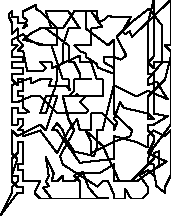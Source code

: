 unitsize(0.001cm);
// 79226.3
draw((200,400)--(200,500));
draw((200,500)--(300,600));
draw((300,600)--(300,700));
draw((300,700)--(200,700));
draw((200,700)--(300,1000));
draw((300,1000)--(200,1100));
draw((200,1100)--(200,1200));
draw((200,1200)--(200,1300));
draw((200,1300)--(200,1400));
draw((200,1400)--(200,1500));
draw((200,1500)--(300,1400));
draw((300,1400)--(500,1500));
draw((500,1500)--(700,1600));
draw((700,1600)--(800,1500));
draw((800,1500)--(900,1800));
draw((900,1800)--(1000,2100));
draw((1000,2100)--(800,2100));
draw((800,2100)--(700,1800));
draw((700,1800)--(800,1800));
draw((800,1800)--(900,2100));
draw((900,2100)--(950,2220));
draw((950,2220)--(1000,2400));
draw((1000,2400)--(1000,2600));
draw((1000,2600)--(1100,2700));
draw((1100,2700)--(1100,3000));
draw((1100,3000)--(1200,3300));
draw((1200,3300)--(1300,3300));
draw((1300,3300)--(1400,3300));
draw((1400,3300)--(1200,3600));
draw((1200,3600)--(1100,3600));
draw((1100,3600)--(1000,3600));
draw((1000,3600)--(900,3600));
draw((900,3600)--(800,3600));
draw((800,3600)--(900,3300));
draw((900,3300)--(700,3300));
draw((700,3300)--(520,3200));
draw((520,3200)--(400,3100));
draw((400,3100)--(800,3000));
draw((800,3000)--(1000,3000));
draw((1000,3000)--(1000,3300));
draw((1000,3300)--(700,3600));
draw((700,3600)--(620,3650));
draw((620,3650)--(620,3709));
draw((620,3709)--(400,3600));
draw((400,3600)--(400,3500));
draw((400,3500)--(469,3450));
draw((469,3450)--(400,3300));
draw((400,3300)--(469,3350));
draw((469,3350)--(400,3400));
draw((400,3400)--(300,3400));
draw((300,3400)--(300,3500));
draw((300,3500)--(200,3500));
draw((200,3500)--(200,3600));
draw((200,3600)--(150,3550));
draw((150,3550)--(150,3500));
draw((150,3500)--(200,3400));
draw((200,3400)--(200,3300));
draw((200,3300)--(200,3200));
draw((200,3200)--(300,3300));
draw((300,3300)--(300,3200));
draw((300,3200)--(300,3100));
draw((300,3100)--(400,3000));
draw((400,3000)--(300,2900));
draw((300,2900)--(400,2900));
draw((400,2900)--(469,2550));
draw((469,2550)--(750,2550));
draw((750,2550)--(800,2600));
draw((800,2600)--(700,2700));
draw((700,2700)--(800,2700));
draw((800,2700)--(900,2700));
draw((900,2700)--(910,2600));
draw((910,2600)--(1400,2820));
draw((1400,2820)--(1400,2700));
draw((1400,2700)--(1500,2700));
draw((1500,2700)--(1600,2700));
draw((1600,2700)--(1700,2400));
draw((1700,2400)--(1800,2400));
draw((1800,2400)--(1800,2100));
draw((1800,2100)--(1700,2100));
draw((1700,2100)--(1600,2100));
draw((1600,2100)--(1100,2100));
draw((1100,2100)--(1200,1700));
draw((1200,1700)--(1300,1500));
draw((1300,1500)--(1050,1050));
draw((1050,1050)--(1100,900));
draw((1100,900)--(1710,510));
draw((1710,510)--(1800,600));
draw((1800,600)--(1900,600));
draw((1900,600)--(2000,370));
draw((2000,370)--(2000,300));
draw((2000,300)--(2100,300));
draw((2100,300)--(2200,300));
draw((2200,300)--(2200,469));
draw((2200,469)--(2300,300));
draw((2300,300)--(2400,300));
draw((2400,300)--(2500,300));
draw((2500,300)--(2600,400));
draw((2600,400)--(2600,500));
draw((2600,500)--(2450,710));
draw((2450,710)--(2600,800));
draw((2600,800)--(2700,700));
draw((2700,700)--(2700,900));
draw((2700,900)--(2600,900));
draw((2600,900)--(2600,1000));
draw((2600,1000)--(2700,1200));
draw((2700,1200)--(3000,1600));
draw((3000,1600)--(3000,1700));
draw((3000,1700)--(3000,1800));
draw((3000,1800)--(3000,1900));
draw((3000,1900)--(3000,2000));
draw((3000,2000)--(3000,2100));
draw((3000,2100)--(3000,2200));
draw((3000,2200)--(3000,2300));
draw((3000,2300)--(3000,2500));
draw((3000,2500)--(3000,2600));
draw((3000,2600)--(3000,2700));
draw((3000,2700)--(2700,2700));
draw((2700,2700)--(2700,2600));
draw((2700,2600)--(2600,2700));
draw((2600,2700)--(2700,2800));
draw((2700,2800)--(2700,2900));
draw((2700,2900)--(2700,3000));
draw((2700,3000)--(2700,3100));
draw((2700,3100)--(2700,3200));
draw((2700,3200)--(2700,3300));
draw((2700,3300)--(2700,3400));
draw((2700,3400)--(2700,3500));
draw((2700,3500)--(2700,3600));
draw((2700,3600)--(2700,3700));
draw((2700,3700)--(2700,3800));
draw((2700,3800)--(2600,3400));
draw((2600,3400)--(2600,3100));
draw((2600,3100)--(2600,3000));
draw((2600,3000)--(2600,2900));
draw((2600,2900)--(2600,2800));
draw((2600,2800)--(2600,2600));
draw((2600,2600)--(2600,2500));
draw((2600,2500)--(2700,2500));
draw((2700,2500)--(2700,2300));
draw((2700,2300)--(2700,2200));
draw((2700,2200)--(2700,2100));
draw((2700,2100)--(2700,2000));
draw((2700,2000)--(2700,1900));
draw((2700,1900)--(2700,1800));
draw((2700,1800)--(2950,1750));
draw((2950,1750)--(2700,1600));
draw((2700,1600)--(2600,1600));
draw((2600,1600)--(2600,1500));
draw((2600,1500)--(2700,1400));
draw((2700,1400)--(2700,1300));
draw((2700,1300)--(2600,1100));
draw((2600,1100)--(2930,950));
draw((2930,950)--(2550,710));
draw((2550,710)--(2400,600));
draw((2400,600)--(2200,600));
draw((2200,600)--(2100,600));
draw((2100,600)--(1800,1230));
draw((1800,1230)--(1500,1500));
draw((1500,1500)--(1600,1300));
draw((1600,1300)--(1600,1100));
draw((1600,1100)--(2000,1300));
draw((2000,1300)--(2290,1400));
draw((2290,1400)--(2320,1500));
draw((2320,1500)--(2000,1800));
draw((2000,1800)--(2000,1900));
draw((2000,1900)--(2000,2000));
draw((2000,2000)--(2000,2100));
draw((2000,2100)--(2000,2200));
draw((2000,2200)--(2000,2400));
draw((2000,2400)--(2000,2700));
draw((2000,2700)--(2000,2900));
draw((2000,2900)--(2000,3000));
draw((2000,3000)--(2000,3100));
draw((2000,3100)--(1900,3000));
draw((1900,3000)--(1500,3300));
draw((1500,3300)--(1500,3600));
draw((1500,3600)--(1700,3600));
draw((1700,3600)--(1720,3409));
draw((1720,3409)--(1829,3450));
draw((1829,3450)--(1900,3520));
draw((1900,3520)--(2000,3500));
draw((2000,3500)--(2300,3500));
draw((2300,3500)--(2150,3250));
draw((2150,3250)--(2200,3200));
draw((2200,3200)--(2280,3250));
draw((2280,3250)--(2320,3150));
draw((2320,3150)--(3000,3800));
draw((3000,3800)--(3000,3700));
draw((3000,3700)--(3000,3600));
draw((3000,3600)--(3000,3500));
draw((3000,3500)--(3000,3400));
draw((3000,3400)--(3000,3300));
draw((3000,3300)--(3000,3200));
draw((3000,3200)--(3000,3100));
draw((3000,3100)--(3000,3000));
draw((3000,3000)--(2900,3000));
draw((2900,3000)--(3000,2900));
draw((3000,2900)--(3000,2800));
draw((3000,2800)--(2900,2400));
draw((2900,2400)--(2600,2100));
draw((2600,2100)--(2600,2000));
draw((2600,2000)--(2600,1900));
draw((2600,1900)--(2600,1700));
draw((2600,1700)--(2700,1700));
draw((2700,1700)--(2600,1800));
draw((2600,1800)--(2170,1900));
draw((2170,1900)--(2110,2000));
draw((2110,2000)--(2000,1700));
draw((2000,1700)--(2060,1650));
draw((2060,1650)--(2000,1500));
draw((2000,1500)--(2000,1600));
draw((2000,1600)--(1800,1800));
draw((1800,1800)--(1700,1800));
draw((1700,1800)--(1600,1800));
draw((1600,1800)--(1600,1500));
draw((1600,1500)--(1400,1500));
draw((1400,1500)--(1350,1700));
draw((1350,1700)--(1200,1500));
draw((1200,1500)--(1000,1100));
draw((1000,1100)--(700,1500));
draw((700,1500)--(400,1400));
draw((400,1400)--(400,1500));
draw((400,1500)--(300,1500));
draw((300,1500)--(400,1600));
draw((400,1600)--(400,1700));
draw((400,1700)--(300,1700));
draw((300,1700)--(300,1600));
draw((300,1600)--(200,1600));
draw((200,1600)--(200,1700));
draw((200,1700)--(200,1800));
draw((200,1800)--(200,1900));
draw((200,1900)--(300,1900));
draw((300,1900)--(300,1800));
draw((300,1800)--(400,1800));
draw((400,1800)--(500,1829));
draw((500,1829)--(400,1900));
draw((400,1900)--(400,2000));
draw((400,2000)--(400,2100));
draw((400,2100)--(300,2100));
draw((300,2100)--(300,2200));
draw((300,2200)--(400,2200));
draw((400,2200)--(400,2300));
draw((400,2300)--(400,2400));
draw((400,2400)--(300,2400));
draw((300,2400)--(300,2300));
draw((300,2300)--(200,2400));
draw((200,2400)--(200,2500));
draw((200,2500)--(300,2500));
draw((300,2500)--(400,2500));
draw((400,2500)--(400,2600));
draw((400,2600)--(300,2600));
draw((300,2600)--(200,2600));
draw((200,2600)--(200,2700));
draw((200,2700)--(300,2700));
draw((300,2700)--(400,2700));
draw((400,2700)--(400,2800));
draw((400,2800)--(300,2800));
draw((300,2800)--(200,2800));
draw((200,2800)--(200,2900));
draw((200,2900)--(300,3000));
draw((300,3000)--(200,3000));
draw((200,3000)--(200,3100));
draw((200,3100)--(400,3200));
draw((400,3200)--(500,3100));
draw((500,3100)--(700,3000));
draw((700,3000)--(900,3000));
draw((900,3000)--(1000,2700));
draw((1000,2700)--(1100,2400));
draw((1100,2400)--(1200,2400));
draw((1200,2400)--(1220,2210));
draw((1220,2210)--(1170,2280));
draw((1170,2280)--(850,2280));
draw((850,2280)--(900,2400));
draw((900,2400)--(800,2400));
draw((800,2400)--(700,2400));
draw((700,2400)--(540,2330));
draw((540,2330)--(540,2430));
draw((540,2430)--(200,2300));
draw((200,2300)--(200,2200));
draw((200,2200)--(200,2100));
draw((200,2100)--(200,2000));
draw((200,2000)--(300,2000));
draw((300,2000)--(530,2100));
draw((530,2100)--(700,2100));
draw((700,2100)--(1000,1800));
draw((1000,1800)--(1100,1800));
draw((1100,1800)--(1200,1800));
draw((1200,1800)--(1300,1800));
draw((1300,1800)--(1400,1800));
draw((1400,1800)--(1500,1800));
draw((1500,1800)--(1550,1850));
draw((1550,1850)--(1500,1900));
draw((1500,1900)--(1400,2000));
draw((1400,2000)--(1500,2100));
draw((1500,2100)--(1400,2100));
draw((1400,2100)--(1350,2140));
draw((1350,2140)--(1300,2100));
draw((1300,2100)--(1200,2100));
draw((1200,2100)--(1300,2200));
draw((1300,2200)--(1300,2400));
draw((1300,2400)--(1500,2400));
draw((1500,2400)--(1600,2400));
draw((1600,2400)--(1400,2400));
draw((1400,2400)--(1400,2500));
draw((1400,2500)--(1300,2700));
draw((1300,2700)--(1200,2700));
draw((1200,2700)--(1200,3000));
draw((1200,3000)--(800,3300));
draw((800,3300)--(1100,3300));
draw((1100,3300)--(1300,3600));
draw((1300,3600)--(1400,3600));
draw((1400,3600)--(1600,3600));
draw((1600,3600)--(1790,3330));
draw((1790,3330)--(1600,3300));
draw((1600,3300)--(1600,3000));
draw((1600,3000)--(1500,3000));
draw((1500,3000)--(1400,3000));
draw((1400,3000)--(1300,3000));
draw((1300,3000)--(1400,2900));
draw((1400,2900)--(1500,2860));
draw((1500,2860)--(1500,2800));
draw((1500,2800)--(1690,2680));
draw((1690,2680)--(1720,2610));
draw((1720,2610)--(1790,2580));
draw((1790,2580)--(2000,2500));
draw((2000,2500)--(2000,2600));
draw((2000,2600)--(1829,2700));
draw((1829,2700)--(1829,2800));
draw((1829,2800)--(2000,2800));
draw((2000,2800)--(2120,2750));
draw((2120,2750)--(2220,2820));
draw((2220,2820)--(2050,3150));
draw((2050,3150)--(2100,3200));
draw((2100,3200)--(2300,3400));
draw((2300,3400)--(2620,3650));
draw((2620,3650)--(2850,3350));
draw((2850,3350)--(2850,2700));
draw((2850,2700)--(2600,2400));
draw((2600,2400)--(2600,2300));
draw((2600,2300)--(2760,2360));
draw((2760,2360)--(2850,2200));
draw((2850,2200)--(2950,2050));
draw((2950,2050)--(2600,2200));
draw((2600,2200)--(2400,2100));
draw((2400,2100)--(2000,2300));
draw((2000,2300)--(1800,1500));
draw((1800,1500)--(1700,1500));
draw((1700,1500)--(1700,1200));
draw((1700,1200)--(1650,1050));
draw((1650,1050)--(1300,1130));
draw((1300,1130)--(1150,1350));
draw((1150,1350)--(1100,1500));
draw((1100,1500)--(1000,1629));
draw((1000,1629)--(900,1500));
draw((900,1500)--(1000,1500));
draw((1000,1500)--(1400,930));
draw((1400,930)--(2000,1000));
draw((2000,1000)--(2000,1100));
draw((2000,1100)--(2000,1200));
draw((2000,1200)--(2000,1400));
draw((2000,1400)--(2390,1300));
draw((2390,1300)--(2600,1200));
draw((2600,1200)--(2600,1300));
draw((2600,1300)--(2600,1400));
draw((2600,1400)--(2700,1500));
draw((2700,1500)--(2900,1400));
draw((2900,1400)--(3000,1500));
draw((3000,1500)--(3000,1300));
draw((3000,1300)--(3000,1200));
draw((3000,1200)--(3000,1100));
draw((3000,1100)--(3000,1000));
draw((3000,1000)--(3000,900));
draw((3000,900)--(3000,800));
draw((3000,800)--(3000,700));
draw((3000,700)--(2900,500));
draw((2900,500)--(2900,400));
draw((2900,400)--(2750,520));
draw((2750,520)--(2700,800));
draw((2700,800)--(2800,900));
draw((2800,900)--(2800,1130));
draw((2800,1130)--(2700,1100));
draw((2700,1100)--(2700,1000));
draw((2700,1000)--(2500,800));
draw((2500,800)--(2300,600));
draw((2300,600)--(2000,600));
draw((2000,600)--(2000,800));
draw((2000,800)--(2000,900));
draw((2000,900)--(1750,750));
draw((1750,750)--(1350,750));
draw((1350,750)--(1300,700));
draw((1300,700)--(1400,600));
draw((1400,600)--(1400,300));
draw((1400,300)--(1200,300));
draw((1200,300)--(1000,300));
draw((1000,300)--(900,300));
draw((900,300)--(750,490));
draw((750,490)--(850,520));
draw((850,520)--(800,600));
draw((800,600)--(850,700));
draw((850,700)--(800,1030));
draw((800,1030)--(939,740));
draw((939,740)--(900,600));
draw((900,600)--(1000,600));
draw((1000,600)--(1100,700));
draw((1100,700)--(1100,600));
draw((1100,600)--(1200,600));
draw((1200,600)--(1300,600));
draw((1300,600)--(1450,770));
draw((1450,770)--(1550,500));
draw((1550,500)--(1710,310));
draw((1710,310)--(1900,300));
draw((1900,300)--(1800,300));
draw((1800,300)--(1550,300));
draw((1550,300)--(1300,300));
draw((1300,300)--(1100,300));
draw((1100,300)--(800,300));
draw((800,300)--(700,300));
draw((700,300)--(600,400));
draw((600,400)--(700,600));
draw((700,600)--(400,600));
draw((400,600)--(400,700));
draw((400,700)--(400,800));
draw((400,800)--(300,800));
draw((300,800)--(300,900));
draw((300,900)--(400,900));
draw((400,900)--(400,1000));
draw((400,1000)--(400,1100));
draw((400,1100)--(400,1200));
draw((400,1200)--(400,1300));
draw((400,1300)--(300,1300));
draw((300,1300)--(300,1200));
draw((300,1200)--(300,1100));
draw((300,1100)--(200,1000));
draw((200,1000)--(200,900));
draw((200,900)--(200,800));
draw((200,800)--(200,600));
draw((200,600)--(300,500));
draw((300,500)--(400,500));
draw((400,500)--(400,400));
draw((400,400)--(300,400));
draw((300,400)--(0,0));
draw((0,0)--(200,400));
